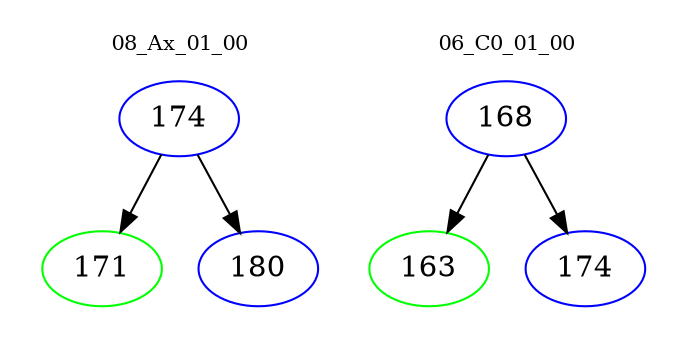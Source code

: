 digraph{
subgraph cluster_0 {
color = white
label = "08_Ax_01_00";
fontsize=10;
T0_174 [label="174", color="blue"]
T0_174 -> T0_171 [color="black"]
T0_171 [label="171", color="green"]
T0_174 -> T0_180 [color="black"]
T0_180 [label="180", color="blue"]
}
subgraph cluster_1 {
color = white
label = "06_C0_01_00";
fontsize=10;
T1_168 [label="168", color="blue"]
T1_168 -> T1_163 [color="black"]
T1_163 [label="163", color="green"]
T1_168 -> T1_174 [color="black"]
T1_174 [label="174", color="blue"]
}
}
